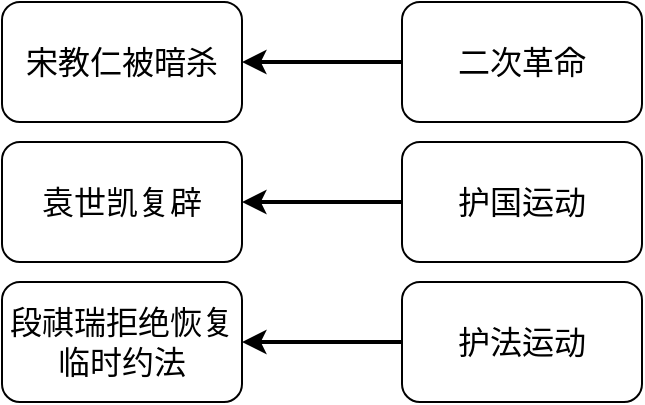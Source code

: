 <mxfile version="18.1.3" type="github">
  <diagram id="Bd8v8bqv1aSrCS4wnjEh" name="Page-1">
    <mxGraphModel dx="950" dy="573" grid="1" gridSize="10" guides="1" tooltips="1" connect="1" arrows="1" fold="1" page="1" pageScale="1" pageWidth="827" pageHeight="1169" math="0" shadow="0">
      <root>
        <mxCell id="0" />
        <mxCell id="1" parent="0" />
        <mxCell id="PlZ724OZz378tNGeEYj9-1" value="&lt;font style=&quot;font-size: 16px;&quot;&gt;宋教仁被暗杀&lt;/font&gt;" style="rounded=1;whiteSpace=wrap;html=1;" vertex="1" parent="1">
          <mxGeometry x="240" y="220" width="120" height="60" as="geometry" />
        </mxCell>
        <mxCell id="PlZ724OZz378tNGeEYj9-2" value="&lt;font style=&quot;font-size: 16px;&quot;&gt;袁世凯复辟&lt;/font&gt;" style="rounded=1;whiteSpace=wrap;html=1;" vertex="1" parent="1">
          <mxGeometry x="240" y="290" width="120" height="60" as="geometry" />
        </mxCell>
        <mxCell id="PlZ724OZz378tNGeEYj9-3" value="&lt;font style=&quot;font-size: 16px;&quot;&gt;段祺瑞拒绝恢复&lt;br&gt;临时约法&lt;/font&gt;" style="rounded=1;whiteSpace=wrap;html=1;" vertex="1" parent="1">
          <mxGeometry x="240" y="360" width="120" height="60" as="geometry" />
        </mxCell>
        <mxCell id="PlZ724OZz378tNGeEYj9-7" style="edgeStyle=orthogonalEdgeStyle;rounded=0;orthogonalLoop=1;jettySize=auto;html=1;exitX=0;exitY=0.5;exitDx=0;exitDy=0;entryX=1;entryY=0.5;entryDx=0;entryDy=0;fontSize=16;strokeWidth=2;" edge="1" parent="1" source="PlZ724OZz378tNGeEYj9-4" target="PlZ724OZz378tNGeEYj9-1">
          <mxGeometry relative="1" as="geometry" />
        </mxCell>
        <mxCell id="PlZ724OZz378tNGeEYj9-4" value="&lt;font style=&quot;font-size: 16px;&quot;&gt;二次革命&lt;/font&gt;" style="rounded=1;whiteSpace=wrap;html=1;" vertex="1" parent="1">
          <mxGeometry x="440" y="220" width="120" height="60" as="geometry" />
        </mxCell>
        <mxCell id="PlZ724OZz378tNGeEYj9-8" style="edgeStyle=orthogonalEdgeStyle;rounded=0;orthogonalLoop=1;jettySize=auto;html=1;exitX=0;exitY=0.5;exitDx=0;exitDy=0;entryX=1;entryY=0.5;entryDx=0;entryDy=0;fontSize=16;strokeWidth=2;" edge="1" parent="1" source="PlZ724OZz378tNGeEYj9-5" target="PlZ724OZz378tNGeEYj9-2">
          <mxGeometry relative="1" as="geometry" />
        </mxCell>
        <mxCell id="PlZ724OZz378tNGeEYj9-5" value="&lt;font style=&quot;font-size: 16px;&quot;&gt;护国运动&lt;/font&gt;" style="rounded=1;whiteSpace=wrap;html=1;" vertex="1" parent="1">
          <mxGeometry x="440" y="290" width="120" height="60" as="geometry" />
        </mxCell>
        <mxCell id="PlZ724OZz378tNGeEYj9-9" style="edgeStyle=orthogonalEdgeStyle;rounded=0;orthogonalLoop=1;jettySize=auto;html=1;exitX=0;exitY=0.5;exitDx=0;exitDy=0;entryX=1;entryY=0.5;entryDx=0;entryDy=0;fontSize=16;strokeWidth=2;" edge="1" parent="1" source="PlZ724OZz378tNGeEYj9-6" target="PlZ724OZz378tNGeEYj9-3">
          <mxGeometry relative="1" as="geometry" />
        </mxCell>
        <mxCell id="PlZ724OZz378tNGeEYj9-6" value="&lt;font style=&quot;font-size: 16px;&quot;&gt;护法运动&lt;/font&gt;" style="rounded=1;whiteSpace=wrap;html=1;" vertex="1" parent="1">
          <mxGeometry x="440" y="360" width="120" height="60" as="geometry" />
        </mxCell>
      </root>
    </mxGraphModel>
  </diagram>
</mxfile>
